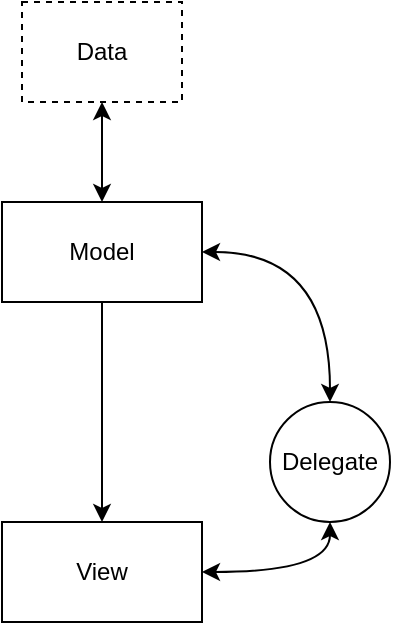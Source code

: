 <mxfile version="16.5.2" type="device"><diagram id="qNYizWTv3lqGVbpBMHok" name="Page-1"><mxGraphModel dx="1422" dy="794" grid="1" gridSize="10" guides="1" tooltips="1" connect="1" arrows="1" fold="1" page="1" pageScale="1" pageWidth="827" pageHeight="1169" math="0" shadow="0"><root><mxCell id="0"/><mxCell id="1" parent="0"/><mxCell id="0SFLZALSG34_ewFwXHNw-3" style="edgeStyle=orthogonalEdgeStyle;rounded=0;orthogonalLoop=1;jettySize=auto;html=1;entryX=0.5;entryY=0;entryDx=0;entryDy=0;" edge="1" parent="1" source="0SFLZALSG34_ewFwXHNw-1" target="0SFLZALSG34_ewFwXHNw-2"><mxGeometry relative="1" as="geometry"/></mxCell><mxCell id="0SFLZALSG34_ewFwXHNw-5" style="edgeStyle=orthogonalEdgeStyle;rounded=1;orthogonalLoop=1;jettySize=auto;html=1;curved=1;startArrow=classic;startFill=1;" edge="1" parent="1" source="0SFLZALSG34_ewFwXHNw-1" target="0SFLZALSG34_ewFwXHNw-4"><mxGeometry relative="1" as="geometry"/></mxCell><mxCell id="0SFLZALSG34_ewFwXHNw-1" value="Model" style="rounded=0;whiteSpace=wrap;html=1;" vertex="1" parent="1"><mxGeometry x="250" y="210" width="100" height="50" as="geometry"/></mxCell><mxCell id="0SFLZALSG34_ewFwXHNw-2" value="View" style="rounded=0;whiteSpace=wrap;html=1;" vertex="1" parent="1"><mxGeometry x="250" y="370" width="100" height="50" as="geometry"/></mxCell><mxCell id="0SFLZALSG34_ewFwXHNw-4" value="Delegate" style="ellipse;whiteSpace=wrap;html=1;aspect=fixed;" vertex="1" parent="1"><mxGeometry x="384" y="310" width="60" height="60" as="geometry"/></mxCell><mxCell id="0SFLZALSG34_ewFwXHNw-6" style="edgeStyle=orthogonalEdgeStyle;rounded=1;orthogonalLoop=1;jettySize=auto;html=1;curved=1;startArrow=classic;startFill=1;exitX=0.5;exitY=1;exitDx=0;exitDy=0;entryX=1;entryY=0.5;entryDx=0;entryDy=0;" edge="1" parent="1" source="0SFLZALSG34_ewFwXHNw-4" target="0SFLZALSG34_ewFwXHNw-2"><mxGeometry relative="1" as="geometry"><mxPoint x="382" y="430" as="sourcePoint"/><mxPoint x="446" y="505" as="targetPoint"/><Array as="points"><mxPoint x="414" y="395"/></Array></mxGeometry></mxCell><mxCell id="0SFLZALSG34_ewFwXHNw-8" style="edgeStyle=orthogonalEdgeStyle;curved=1;rounded=1;orthogonalLoop=1;jettySize=auto;html=1;entryX=0.5;entryY=0;entryDx=0;entryDy=0;startArrow=classic;startFill=1;" edge="1" parent="1" source="0SFLZALSG34_ewFwXHNw-7" target="0SFLZALSG34_ewFwXHNw-1"><mxGeometry relative="1" as="geometry"/></mxCell><mxCell id="0SFLZALSG34_ewFwXHNw-7" value="Data" style="rounded=0;whiteSpace=wrap;html=1;dashed=1;" vertex="1" parent="1"><mxGeometry x="260" y="110" width="80" height="50" as="geometry"/></mxCell></root></mxGraphModel></diagram></mxfile>